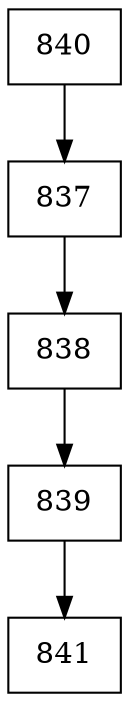 digraph G {
  node [shape=record];
  node0 [label="{840}"];
  node0 -> node1;
  node1 [label="{837}"];
  node1 -> node2;
  node2 [label="{838}"];
  node2 -> node3;
  node3 [label="{839}"];
  node3 -> node4;
  node4 [label="{841}"];
}
